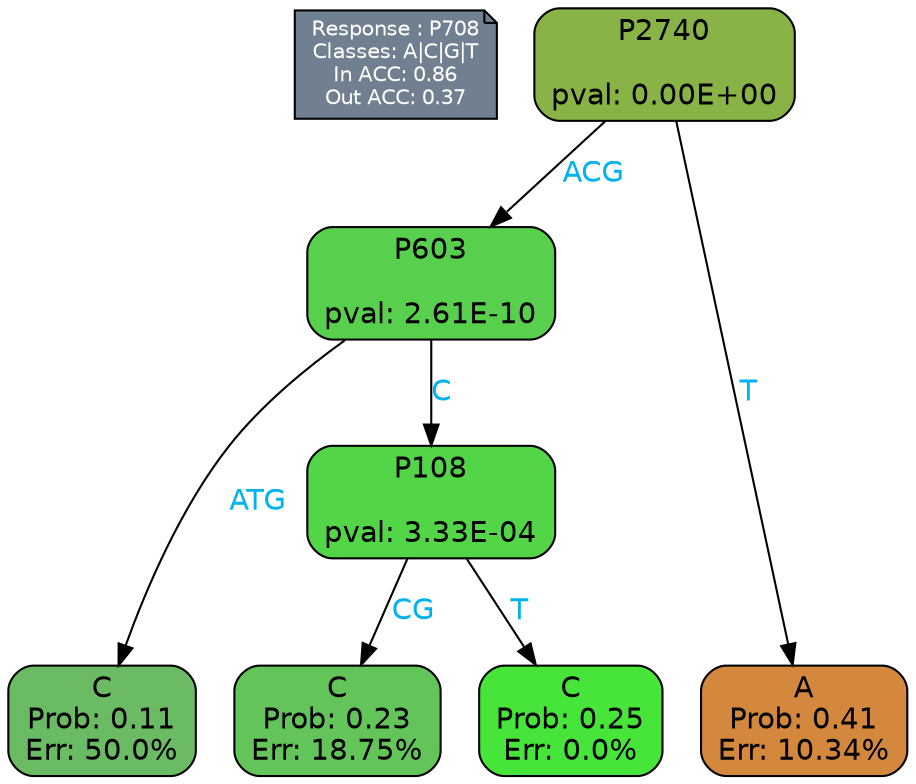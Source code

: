 digraph Tree {
node [shape=box, style="filled, rounded", color="black", fontname=helvetica] ;
graph [ranksep=equally, splines=polylines, bgcolor=transparent, dpi=600] ;
edge [fontname=helvetica] ;
LEGEND [label="Response : P708
Classes: A|C|G|T
In ACC: 0.86
Out ACC: 0.37
",shape=note,align=left,style=filled,fillcolor="slategray",fontcolor="white",fontsize=10];1 [label="P2740

pval: 0.00E+00", fillcolor="#8ab347"] ;
2 [label="P603

pval: 2.61E-10", fillcolor="#58d04d"] ;
3 [label="C
Prob: 0.11
Err: 50.0%", fillcolor="#6bba64"] ;
4 [label="P108

pval: 3.33E-04", fillcolor="#53d548"] ;
5 [label="C
Prob: 0.23
Err: 18.75%", fillcolor="#62c459"] ;
6 [label="C
Prob: 0.25
Err: 0.0%", fillcolor="#47e539"] ;
7 [label="A
Prob: 0.41
Err: 10.34%", fillcolor="#d4883e"] ;
1 -> 2 [label="ACG",fontcolor=deepskyblue2] ;
1 -> 7 [label="T",fontcolor=deepskyblue2] ;
2 -> 3 [label="ATG",fontcolor=deepskyblue2] ;
2 -> 4 [label="C",fontcolor=deepskyblue2] ;
4 -> 5 [label="CG",fontcolor=deepskyblue2] ;
4 -> 6 [label="T",fontcolor=deepskyblue2] ;
{rank = same; 3;5;6;7;}{rank = same; LEGEND;1;}}